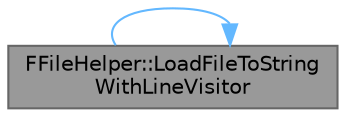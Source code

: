 digraph "FFileHelper::LoadFileToStringWithLineVisitor"
{
 // INTERACTIVE_SVG=YES
 // LATEX_PDF_SIZE
  bgcolor="transparent";
  edge [fontname=Helvetica,fontsize=10,labelfontname=Helvetica,labelfontsize=10];
  node [fontname=Helvetica,fontsize=10,shape=box,height=0.2,width=0.4];
  rankdir="LR";
  Node1 [id="Node000001",label="FFileHelper::LoadFileToString\lWithLineVisitor",height=0.2,width=0.4,color="gray40", fillcolor="grey60", style="filled", fontcolor="black",tooltip="Load a text file and invoke a visitor for each line."];
  Node1 -> Node1 [id="edge1_Node000001_Node000001",color="steelblue1",style="solid",tooltip=" "];
}
